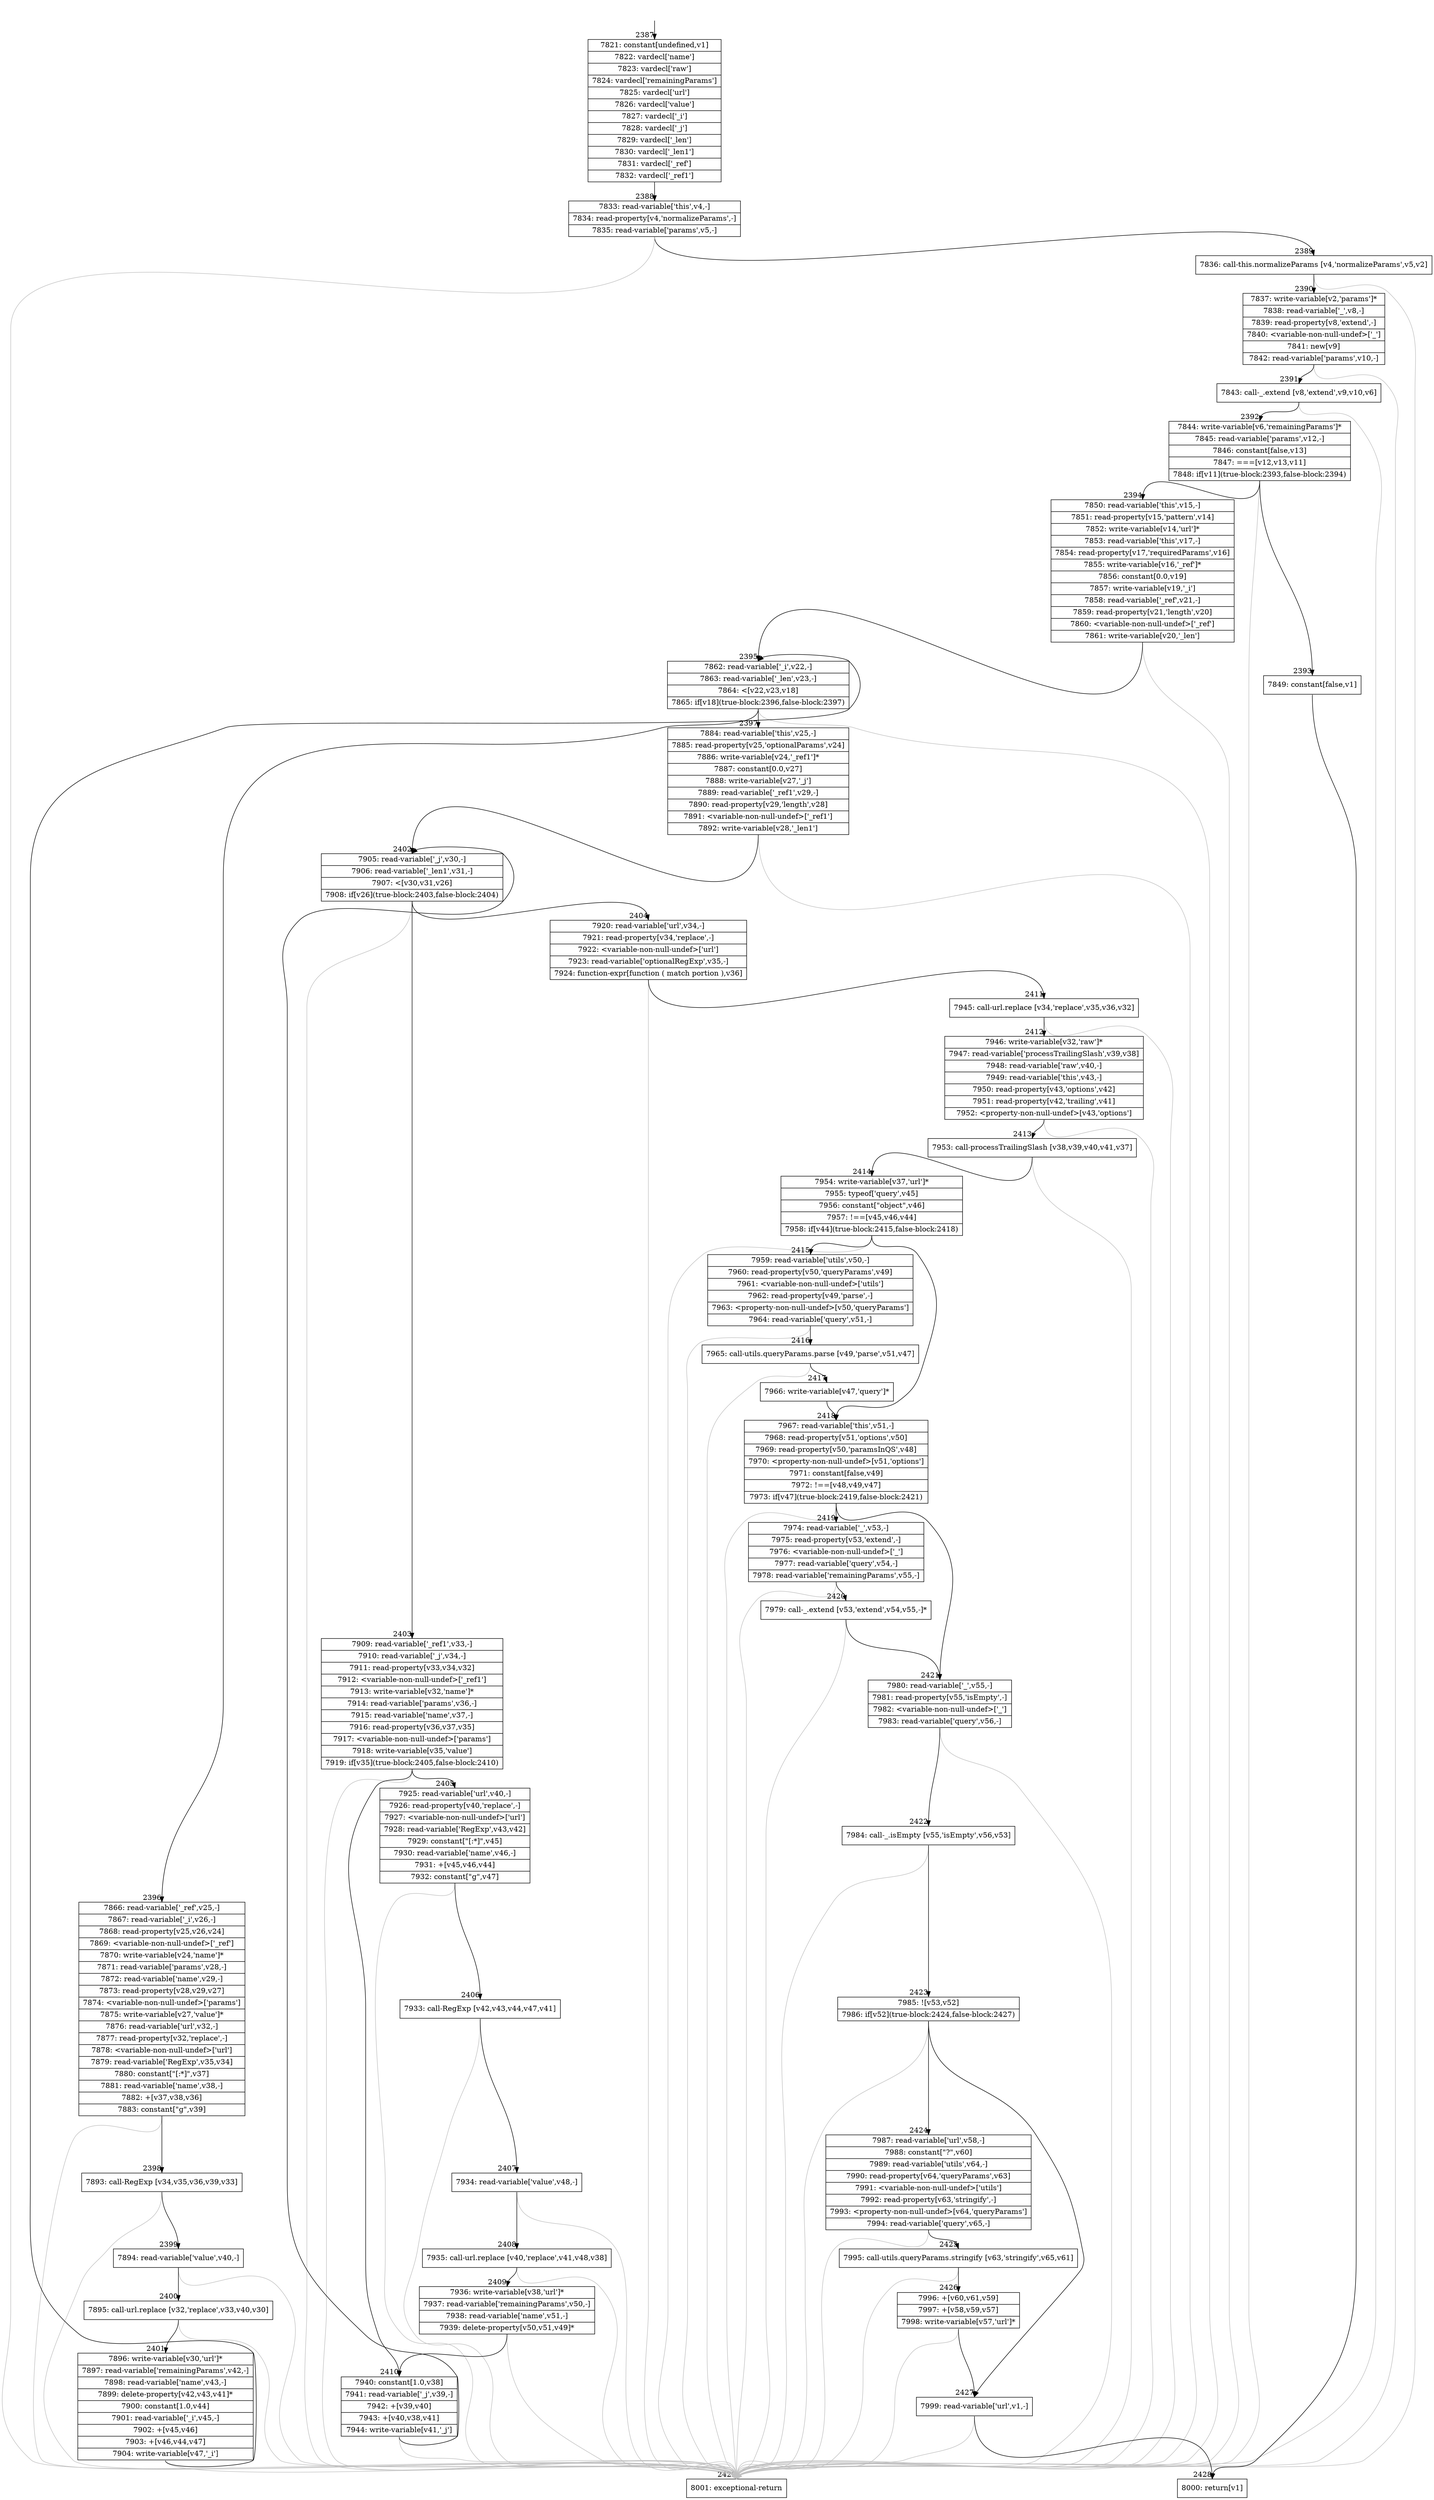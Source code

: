 digraph {
rankdir="TD"
BB_entry190[shape=none,label=""];
BB_entry190 -> BB2387 [tailport=s, headport=n, headlabel="    2387"]
BB2387 [shape=record label="{7821: constant[undefined,v1]|7822: vardecl['name']|7823: vardecl['raw']|7824: vardecl['remainingParams']|7825: vardecl['url']|7826: vardecl['value']|7827: vardecl['_i']|7828: vardecl['_j']|7829: vardecl['_len']|7830: vardecl['_len1']|7831: vardecl['_ref']|7832: vardecl['_ref1']}" ] 
BB2387 -> BB2388 [tailport=s, headport=n, headlabel="      2388"]
BB2388 [shape=record label="{7833: read-variable['this',v4,-]|7834: read-property[v4,'normalizeParams',-]|7835: read-variable['params',v5,-]}" ] 
BB2388 -> BB2389 [tailport=s, headport=n, headlabel="      2389"]
BB2388 -> BB2429 [tailport=s, headport=n, color=gray, headlabel="      2429"]
BB2389 [shape=record label="{7836: call-this.normalizeParams [v4,'normalizeParams',v5,v2]}" ] 
BB2389 -> BB2390 [tailport=s, headport=n, headlabel="      2390"]
BB2389 -> BB2429 [tailport=s, headport=n, color=gray]
BB2390 [shape=record label="{7837: write-variable[v2,'params']*|7838: read-variable['_',v8,-]|7839: read-property[v8,'extend',-]|7840: \<variable-non-null-undef\>['_']|7841: new[v9]|7842: read-variable['params',v10,-]}" ] 
BB2390 -> BB2391 [tailport=s, headport=n, headlabel="      2391"]
BB2390 -> BB2429 [tailport=s, headport=n, color=gray]
BB2391 [shape=record label="{7843: call-_.extend [v8,'extend',v9,v10,v6]}" ] 
BB2391 -> BB2392 [tailport=s, headport=n, headlabel="      2392"]
BB2391 -> BB2429 [tailport=s, headport=n, color=gray]
BB2392 [shape=record label="{7844: write-variable[v6,'remainingParams']*|7845: read-variable['params',v12,-]|7846: constant[false,v13]|7847: ===[v12,v13,v11]|7848: if[v11](true-block:2393,false-block:2394)}" ] 
BB2392 -> BB2393 [tailport=s, headport=n, headlabel="      2393"]
BB2392 -> BB2394 [tailport=s, headport=n, headlabel="      2394"]
BB2392 -> BB2429 [tailport=s, headport=n, color=gray]
BB2393 [shape=record label="{7849: constant[false,v1]}" ] 
BB2393 -> BB2428 [tailport=s, headport=n, headlabel="      2428"]
BB2394 [shape=record label="{7850: read-variable['this',v15,-]|7851: read-property[v15,'pattern',v14]|7852: write-variable[v14,'url']*|7853: read-variable['this',v17,-]|7854: read-property[v17,'requiredParams',v16]|7855: write-variable[v16,'_ref']*|7856: constant[0.0,v19]|7857: write-variable[v19,'_i']|7858: read-variable['_ref',v21,-]|7859: read-property[v21,'length',v20]|7860: \<variable-non-null-undef\>['_ref']|7861: write-variable[v20,'_len']}" ] 
BB2394 -> BB2395 [tailport=s, headport=n, headlabel="      2395"]
BB2394 -> BB2429 [tailport=s, headport=n, color=gray]
BB2395 [shape=record label="{7862: read-variable['_i',v22,-]|7863: read-variable['_len',v23,-]|7864: \<[v22,v23,v18]|7865: if[v18](true-block:2396,false-block:2397)}" ] 
BB2395 -> BB2396 [tailport=s, headport=n, headlabel="      2396"]
BB2395 -> BB2397 [tailport=s, headport=n, headlabel="      2397"]
BB2395 -> BB2429 [tailport=s, headport=n, color=gray]
BB2396 [shape=record label="{7866: read-variable['_ref',v25,-]|7867: read-variable['_i',v26,-]|7868: read-property[v25,v26,v24]|7869: \<variable-non-null-undef\>['_ref']|7870: write-variable[v24,'name']*|7871: read-variable['params',v28,-]|7872: read-variable['name',v29,-]|7873: read-property[v28,v29,v27]|7874: \<variable-non-null-undef\>['params']|7875: write-variable[v27,'value']*|7876: read-variable['url',v32,-]|7877: read-property[v32,'replace',-]|7878: \<variable-non-null-undef\>['url']|7879: read-variable['RegExp',v35,v34]|7880: constant[\"[:*]\",v37]|7881: read-variable['name',v38,-]|7882: +[v37,v38,v36]|7883: constant[\"g\",v39]}" ] 
BB2396 -> BB2398 [tailport=s, headport=n, headlabel="      2398"]
BB2396 -> BB2429 [tailport=s, headport=n, color=gray]
BB2397 [shape=record label="{7884: read-variable['this',v25,-]|7885: read-property[v25,'optionalParams',v24]|7886: write-variable[v24,'_ref1']*|7887: constant[0.0,v27]|7888: write-variable[v27,'_j']|7889: read-variable['_ref1',v29,-]|7890: read-property[v29,'length',v28]|7891: \<variable-non-null-undef\>['_ref1']|7892: write-variable[v28,'_len1']}" ] 
BB2397 -> BB2402 [tailport=s, headport=n, headlabel="      2402"]
BB2397 -> BB2429 [tailport=s, headport=n, color=gray]
BB2398 [shape=record label="{7893: call-RegExp [v34,v35,v36,v39,v33]}" ] 
BB2398 -> BB2399 [tailport=s, headport=n, headlabel="      2399"]
BB2398 -> BB2429 [tailport=s, headport=n, color=gray]
BB2399 [shape=record label="{7894: read-variable['value',v40,-]}" ] 
BB2399 -> BB2400 [tailport=s, headport=n, headlabel="      2400"]
BB2399 -> BB2429 [tailport=s, headport=n, color=gray]
BB2400 [shape=record label="{7895: call-url.replace [v32,'replace',v33,v40,v30]}" ] 
BB2400 -> BB2401 [tailport=s, headport=n, headlabel="      2401"]
BB2400 -> BB2429 [tailport=s, headport=n, color=gray]
BB2401 [shape=record label="{7896: write-variable[v30,'url']*|7897: read-variable['remainingParams',v42,-]|7898: read-variable['name',v43,-]|7899: delete-property[v42,v43,v41]*|7900: constant[1.0,v44]|7901: read-variable['_i',v45,-]|7902: +[v45,v46]|7903: +[v46,v44,v47]|7904: write-variable[v47,'_i']}" ] 
BB2401 -> BB2395 [tailport=s, headport=n]
BB2401 -> BB2429 [tailport=s, headport=n, color=gray]
BB2402 [shape=record label="{7905: read-variable['_j',v30,-]|7906: read-variable['_len1',v31,-]|7907: \<[v30,v31,v26]|7908: if[v26](true-block:2403,false-block:2404)}" ] 
BB2402 -> BB2403 [tailport=s, headport=n, headlabel="      2403"]
BB2402 -> BB2404 [tailport=s, headport=n, headlabel="      2404"]
BB2402 -> BB2429 [tailport=s, headport=n, color=gray]
BB2403 [shape=record label="{7909: read-variable['_ref1',v33,-]|7910: read-variable['_j',v34,-]|7911: read-property[v33,v34,v32]|7912: \<variable-non-null-undef\>['_ref1']|7913: write-variable[v32,'name']*|7914: read-variable['params',v36,-]|7915: read-variable['name',v37,-]|7916: read-property[v36,v37,v35]|7917: \<variable-non-null-undef\>['params']|7918: write-variable[v35,'value']|7919: if[v35](true-block:2405,false-block:2410)}" ] 
BB2403 -> BB2405 [tailport=s, headport=n, headlabel="      2405"]
BB2403 -> BB2410 [tailport=s, headport=n, headlabel="      2410"]
BB2403 -> BB2429 [tailport=s, headport=n, color=gray]
BB2404 [shape=record label="{7920: read-variable['url',v34,-]|7921: read-property[v34,'replace',-]|7922: \<variable-non-null-undef\>['url']|7923: read-variable['optionalRegExp',v35,-]|7924: function-expr[function ( match portion ),v36]}" ] 
BB2404 -> BB2411 [tailport=s, headport=n, headlabel="      2411"]
BB2404 -> BB2429 [tailport=s, headport=n, color=gray]
BB2405 [shape=record label="{7925: read-variable['url',v40,-]|7926: read-property[v40,'replace',-]|7927: \<variable-non-null-undef\>['url']|7928: read-variable['RegExp',v43,v42]|7929: constant[\"[:*]\",v45]|7930: read-variable['name',v46,-]|7931: +[v45,v46,v44]|7932: constant[\"g\",v47]}" ] 
BB2405 -> BB2406 [tailport=s, headport=n, headlabel="      2406"]
BB2405 -> BB2429 [tailport=s, headport=n, color=gray]
BB2406 [shape=record label="{7933: call-RegExp [v42,v43,v44,v47,v41]}" ] 
BB2406 -> BB2407 [tailport=s, headport=n, headlabel="      2407"]
BB2406 -> BB2429 [tailport=s, headport=n, color=gray]
BB2407 [shape=record label="{7934: read-variable['value',v48,-]}" ] 
BB2407 -> BB2408 [tailport=s, headport=n, headlabel="      2408"]
BB2407 -> BB2429 [tailport=s, headport=n, color=gray]
BB2408 [shape=record label="{7935: call-url.replace [v40,'replace',v41,v48,v38]}" ] 
BB2408 -> BB2409 [tailport=s, headport=n, headlabel="      2409"]
BB2408 -> BB2429 [tailport=s, headport=n, color=gray]
BB2409 [shape=record label="{7936: write-variable[v38,'url']*|7937: read-variable['remainingParams',v50,-]|7938: read-variable['name',v51,-]|7939: delete-property[v50,v51,v49]*}" ] 
BB2409 -> BB2410 [tailport=s, headport=n]
BB2409 -> BB2429 [tailport=s, headport=n, color=gray]
BB2410 [shape=record label="{7940: constant[1.0,v38]|7941: read-variable['_j',v39,-]|7942: +[v39,v40]|7943: +[v40,v38,v41]|7944: write-variable[v41,'_j']}" ] 
BB2410 -> BB2402 [tailport=s, headport=n]
BB2410 -> BB2429 [tailport=s, headport=n, color=gray]
BB2411 [shape=record label="{7945: call-url.replace [v34,'replace',v35,v36,v32]}" ] 
BB2411 -> BB2412 [tailport=s, headport=n, headlabel="      2412"]
BB2411 -> BB2429 [tailport=s, headport=n, color=gray]
BB2412 [shape=record label="{7946: write-variable[v32,'raw']*|7947: read-variable['processTrailingSlash',v39,v38]|7948: read-variable['raw',v40,-]|7949: read-variable['this',v43,-]|7950: read-property[v43,'options',v42]|7951: read-property[v42,'trailing',v41]|7952: \<property-non-null-undef\>[v43,'options']}" ] 
BB2412 -> BB2413 [tailport=s, headport=n, headlabel="      2413"]
BB2412 -> BB2429 [tailport=s, headport=n, color=gray]
BB2413 [shape=record label="{7953: call-processTrailingSlash [v38,v39,v40,v41,v37]}" ] 
BB2413 -> BB2414 [tailport=s, headport=n, headlabel="      2414"]
BB2413 -> BB2429 [tailport=s, headport=n, color=gray]
BB2414 [shape=record label="{7954: write-variable[v37,'url']*|7955: typeof['query',v45]|7956: constant[\"object\",v46]|7957: !==[v45,v46,v44]|7958: if[v44](true-block:2415,false-block:2418)}" ] 
BB2414 -> BB2415 [tailport=s, headport=n, headlabel="      2415"]
BB2414 -> BB2418 [tailport=s, headport=n, headlabel="      2418"]
BB2414 -> BB2429 [tailport=s, headport=n, color=gray]
BB2415 [shape=record label="{7959: read-variable['utils',v50,-]|7960: read-property[v50,'queryParams',v49]|7961: \<variable-non-null-undef\>['utils']|7962: read-property[v49,'parse',-]|7963: \<property-non-null-undef\>[v50,'queryParams']|7964: read-variable['query',v51,-]}" ] 
BB2415 -> BB2416 [tailport=s, headport=n, headlabel="      2416"]
BB2415 -> BB2429 [tailport=s, headport=n, color=gray]
BB2416 [shape=record label="{7965: call-utils.queryParams.parse [v49,'parse',v51,v47]}" ] 
BB2416 -> BB2417 [tailport=s, headport=n, headlabel="      2417"]
BB2416 -> BB2429 [tailport=s, headport=n, color=gray]
BB2417 [shape=record label="{7966: write-variable[v47,'query']*}" ] 
BB2417 -> BB2418 [tailport=s, headport=n]
BB2418 [shape=record label="{7967: read-variable['this',v51,-]|7968: read-property[v51,'options',v50]|7969: read-property[v50,'paramsInQS',v48]|7970: \<property-non-null-undef\>[v51,'options']|7971: constant[false,v49]|7972: !==[v48,v49,v47]|7973: if[v47](true-block:2419,false-block:2421)}" ] 
BB2418 -> BB2419 [tailport=s, headport=n, headlabel="      2419"]
BB2418 -> BB2421 [tailport=s, headport=n, headlabel="      2421"]
BB2418 -> BB2429 [tailport=s, headport=n, color=gray]
BB2419 [shape=record label="{7974: read-variable['_',v53,-]|7975: read-property[v53,'extend',-]|7976: \<variable-non-null-undef\>['_']|7977: read-variable['query',v54,-]|7978: read-variable['remainingParams',v55,-]}" ] 
BB2419 -> BB2420 [tailport=s, headport=n, headlabel="      2420"]
BB2419 -> BB2429 [tailport=s, headport=n, color=gray]
BB2420 [shape=record label="{7979: call-_.extend [v53,'extend',v54,v55,-]*}" ] 
BB2420 -> BB2421 [tailport=s, headport=n]
BB2420 -> BB2429 [tailport=s, headport=n, color=gray]
BB2421 [shape=record label="{7980: read-variable['_',v55,-]|7981: read-property[v55,'isEmpty',-]|7982: \<variable-non-null-undef\>['_']|7983: read-variable['query',v56,-]}" ] 
BB2421 -> BB2422 [tailport=s, headport=n, headlabel="      2422"]
BB2421 -> BB2429 [tailport=s, headport=n, color=gray]
BB2422 [shape=record label="{7984: call-_.isEmpty [v55,'isEmpty',v56,v53]}" ] 
BB2422 -> BB2423 [tailport=s, headport=n, headlabel="      2423"]
BB2422 -> BB2429 [tailport=s, headport=n, color=gray]
BB2423 [shape=record label="{7985: ![v53,v52]|7986: if[v52](true-block:2424,false-block:2427)}" ] 
BB2423 -> BB2424 [tailport=s, headport=n, headlabel="      2424"]
BB2423 -> BB2427 [tailport=s, headport=n, headlabel="      2427"]
BB2423 -> BB2429 [tailport=s, headport=n, color=gray]
BB2424 [shape=record label="{7987: read-variable['url',v58,-]|7988: constant[\"?\",v60]|7989: read-variable['utils',v64,-]|7990: read-property[v64,'queryParams',v63]|7991: \<variable-non-null-undef\>['utils']|7992: read-property[v63,'stringify',-]|7993: \<property-non-null-undef\>[v64,'queryParams']|7994: read-variable['query',v65,-]}" ] 
BB2424 -> BB2425 [tailport=s, headport=n, headlabel="      2425"]
BB2424 -> BB2429 [tailport=s, headport=n, color=gray]
BB2425 [shape=record label="{7995: call-utils.queryParams.stringify [v63,'stringify',v65,v61]}" ] 
BB2425 -> BB2426 [tailport=s, headport=n, headlabel="      2426"]
BB2425 -> BB2429 [tailport=s, headport=n, color=gray]
BB2426 [shape=record label="{7996: +[v60,v61,v59]|7997: +[v58,v59,v57]|7998: write-variable[v57,'url']*}" ] 
BB2426 -> BB2427 [tailport=s, headport=n]
BB2426 -> BB2429 [tailport=s, headport=n, color=gray]
BB2427 [shape=record label="{7999: read-variable['url',v1,-]}" ] 
BB2427 -> BB2428 [tailport=s, headport=n]
BB2427 -> BB2429 [tailport=s, headport=n, color=gray]
BB2428 [shape=record label="{8000: return[v1]}" ] 
BB2429 [shape=record label="{8001: exceptional-return}" ] 
//#$~ 2144
}
